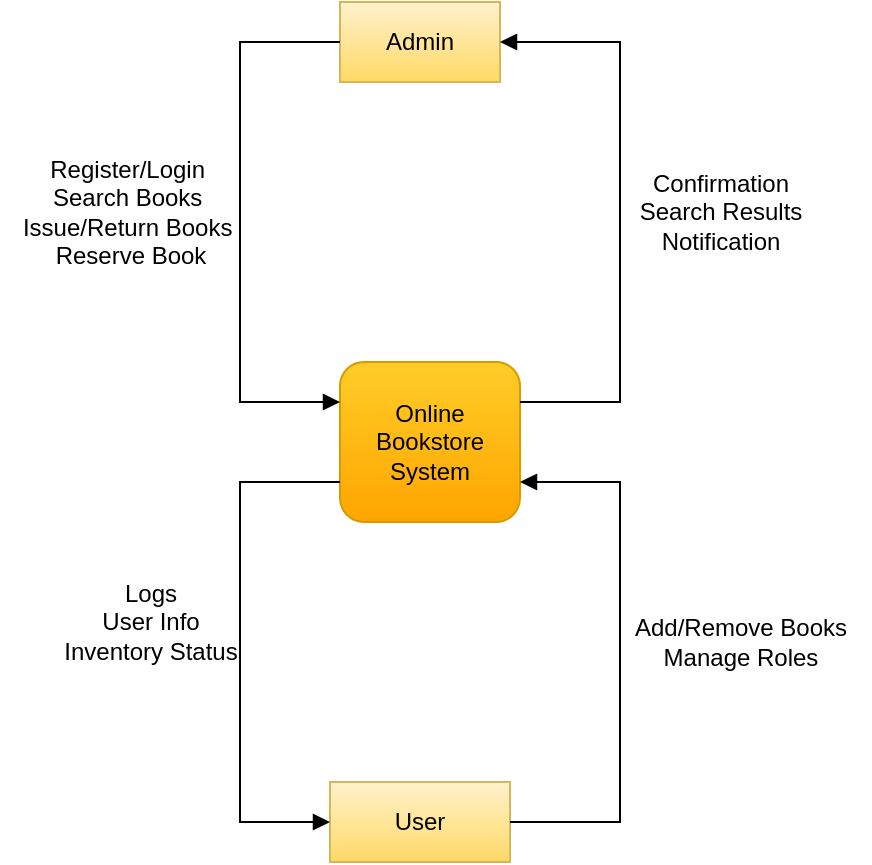 <mxfile version="26.0.9">
  <diagram name="Page-1" id="DZfTlKiHmt3aFLI8Hxoc">
    <mxGraphModel dx="1900" dy="621" grid="1" gridSize="10" guides="1" tooltips="1" connect="1" arrows="1" fold="1" page="1" pageScale="1" pageWidth="850" pageHeight="1100" background="#ffffff" math="0" shadow="0">
      <root>
        <mxCell id="0" />
        <mxCell id="1" parent="0" />
        <mxCell id="vNhPSbdsUpA9jxxeu-AZ-2" value="User" style="rounded=0;whiteSpace=wrap;html=1;fillColor=#fff2cc;gradientColor=#ffd966;strokeColor=#d6b656;" parent="1" vertex="1">
          <mxGeometry x="155" y="500" width="90" height="40" as="geometry" />
        </mxCell>
        <mxCell id="vNhPSbdsUpA9jxxeu-AZ-3" value="Online Bookstore System" style="rounded=1;whiteSpace=wrap;html=1;fillColor=#ffcd28;gradientColor=#ffa500;strokeColor=#d79b00;" parent="1" vertex="1">
          <mxGeometry x="160" y="290" width="90" height="80" as="geometry" />
        </mxCell>
        <mxCell id="vNhPSbdsUpA9jxxeu-AZ-4" value="Admin" style="rounded=0;whiteSpace=wrap;html=1;fillColor=#fff2cc;gradientColor=#ffd966;strokeColor=#d6b656;" parent="1" vertex="1">
          <mxGeometry x="160" y="110" width="80" height="40" as="geometry" />
        </mxCell>
        <mxCell id="vNhPSbdsUpA9jxxeu-AZ-5" value="" style="endArrow=none;html=1;rounded=0;entryX=0;entryY=0.5;entryDx=0;entryDy=0;exitX=0;exitY=0.25;exitDx=0;exitDy=0;edgeStyle=orthogonalEdgeStyle;startArrow=block;startFill=1;" parent="1" source="vNhPSbdsUpA9jxxeu-AZ-3" target="vNhPSbdsUpA9jxxeu-AZ-4" edge="1">
          <mxGeometry width="50" height="50" relative="1" as="geometry">
            <mxPoint x="20" y="270" as="sourcePoint" />
            <mxPoint x="70" y="220" as="targetPoint" />
            <Array as="points">
              <mxPoint x="110" y="310" />
              <mxPoint x="110" y="130" />
            </Array>
          </mxGeometry>
        </mxCell>
        <mxCell id="vNhPSbdsUpA9jxxeu-AZ-6" value="Register/Login&amp;nbsp;&lt;div&gt;Search Books&amp;nbsp;&lt;div&gt;Issue/Return Books&amp;nbsp;&lt;div&gt;Reserve Book&lt;/div&gt;&lt;/div&gt;&lt;/div&gt;" style="text;html=1;align=center;verticalAlign=middle;resizable=0;points=[];autosize=1;strokeColor=none;fillColor=none;" parent="1" vertex="1">
          <mxGeometry x="-10" y="180" width="130" height="70" as="geometry" />
        </mxCell>
        <mxCell id="vNhPSbdsUpA9jxxeu-AZ-7" value="" style="endArrow=block;html=1;rounded=0;entryX=1;entryY=0.5;entryDx=0;entryDy=0;exitX=1;exitY=0.25;exitDx=0;exitDy=0;edgeStyle=orthogonalEdgeStyle;endFill=1;" parent="1" source="vNhPSbdsUpA9jxxeu-AZ-3" target="vNhPSbdsUpA9jxxeu-AZ-4" edge="1">
          <mxGeometry width="50" height="50" relative="1" as="geometry">
            <mxPoint x="210" y="280" as="sourcePoint" />
            <mxPoint x="260" y="230" as="targetPoint" />
            <Array as="points">
              <mxPoint x="300" y="310" />
              <mxPoint x="300" y="130" />
            </Array>
          </mxGeometry>
        </mxCell>
        <mxCell id="vNhPSbdsUpA9jxxeu-AZ-8" value="Confirmation&lt;div&gt;Search Results&lt;/div&gt;&lt;div&gt;Notification&lt;/div&gt;" style="text;html=1;align=center;verticalAlign=middle;resizable=0;points=[];autosize=1;strokeColor=none;fillColor=none;" parent="1" vertex="1">
          <mxGeometry x="300" y="185" width="100" height="60" as="geometry" />
        </mxCell>
        <mxCell id="vNhPSbdsUpA9jxxeu-AZ-9" value="" style="endArrow=none;html=1;rounded=0;entryX=0;entryY=0.75;entryDx=0;entryDy=0;exitX=0;exitY=0.5;exitDx=0;exitDy=0;edgeStyle=orthogonalEdgeStyle;startArrow=block;startFill=1;" parent="1" source="vNhPSbdsUpA9jxxeu-AZ-2" target="vNhPSbdsUpA9jxxeu-AZ-3" edge="1">
          <mxGeometry width="50" height="50" relative="1" as="geometry">
            <mxPoint x="130" y="480" as="sourcePoint" />
            <mxPoint x="180" y="430" as="targetPoint" />
            <Array as="points">
              <mxPoint x="110" y="520" />
              <mxPoint x="110" y="350" />
            </Array>
          </mxGeometry>
        </mxCell>
        <mxCell id="vNhPSbdsUpA9jxxeu-AZ-10" value="" style="endArrow=block;html=1;rounded=0;entryX=1;entryY=0.75;entryDx=0;entryDy=0;exitX=1;exitY=0.5;exitDx=0;exitDy=0;edgeStyle=orthogonalEdgeStyle;endFill=1;" parent="1" source="vNhPSbdsUpA9jxxeu-AZ-2" target="vNhPSbdsUpA9jxxeu-AZ-3" edge="1">
          <mxGeometry width="50" height="50" relative="1" as="geometry">
            <mxPoint x="160" y="480" as="sourcePoint" />
            <mxPoint x="210" y="430" as="targetPoint" />
            <Array as="points">
              <mxPoint x="300" y="520" />
              <mxPoint x="300" y="350" />
            </Array>
          </mxGeometry>
        </mxCell>
        <mxCell id="vNhPSbdsUpA9jxxeu-AZ-11" value="Logs&lt;div&gt;User Info&lt;/div&gt;&lt;div&gt;Inventory Status&lt;/div&gt;" style="text;html=1;align=center;verticalAlign=middle;resizable=0;points=[];autosize=1;strokeColor=none;fillColor=none;" parent="1" vertex="1">
          <mxGeometry x="10" y="390" width="110" height="60" as="geometry" />
        </mxCell>
        <mxCell id="vNhPSbdsUpA9jxxeu-AZ-12" value="Add/Remove Books&lt;div&gt;Manage Roles&lt;/div&gt;" style="text;html=1;align=center;verticalAlign=middle;resizable=0;points=[];autosize=1;strokeColor=none;fillColor=none;" parent="1" vertex="1">
          <mxGeometry x="295" y="410" width="130" height="40" as="geometry" />
        </mxCell>
      </root>
    </mxGraphModel>
  </diagram>
</mxfile>
